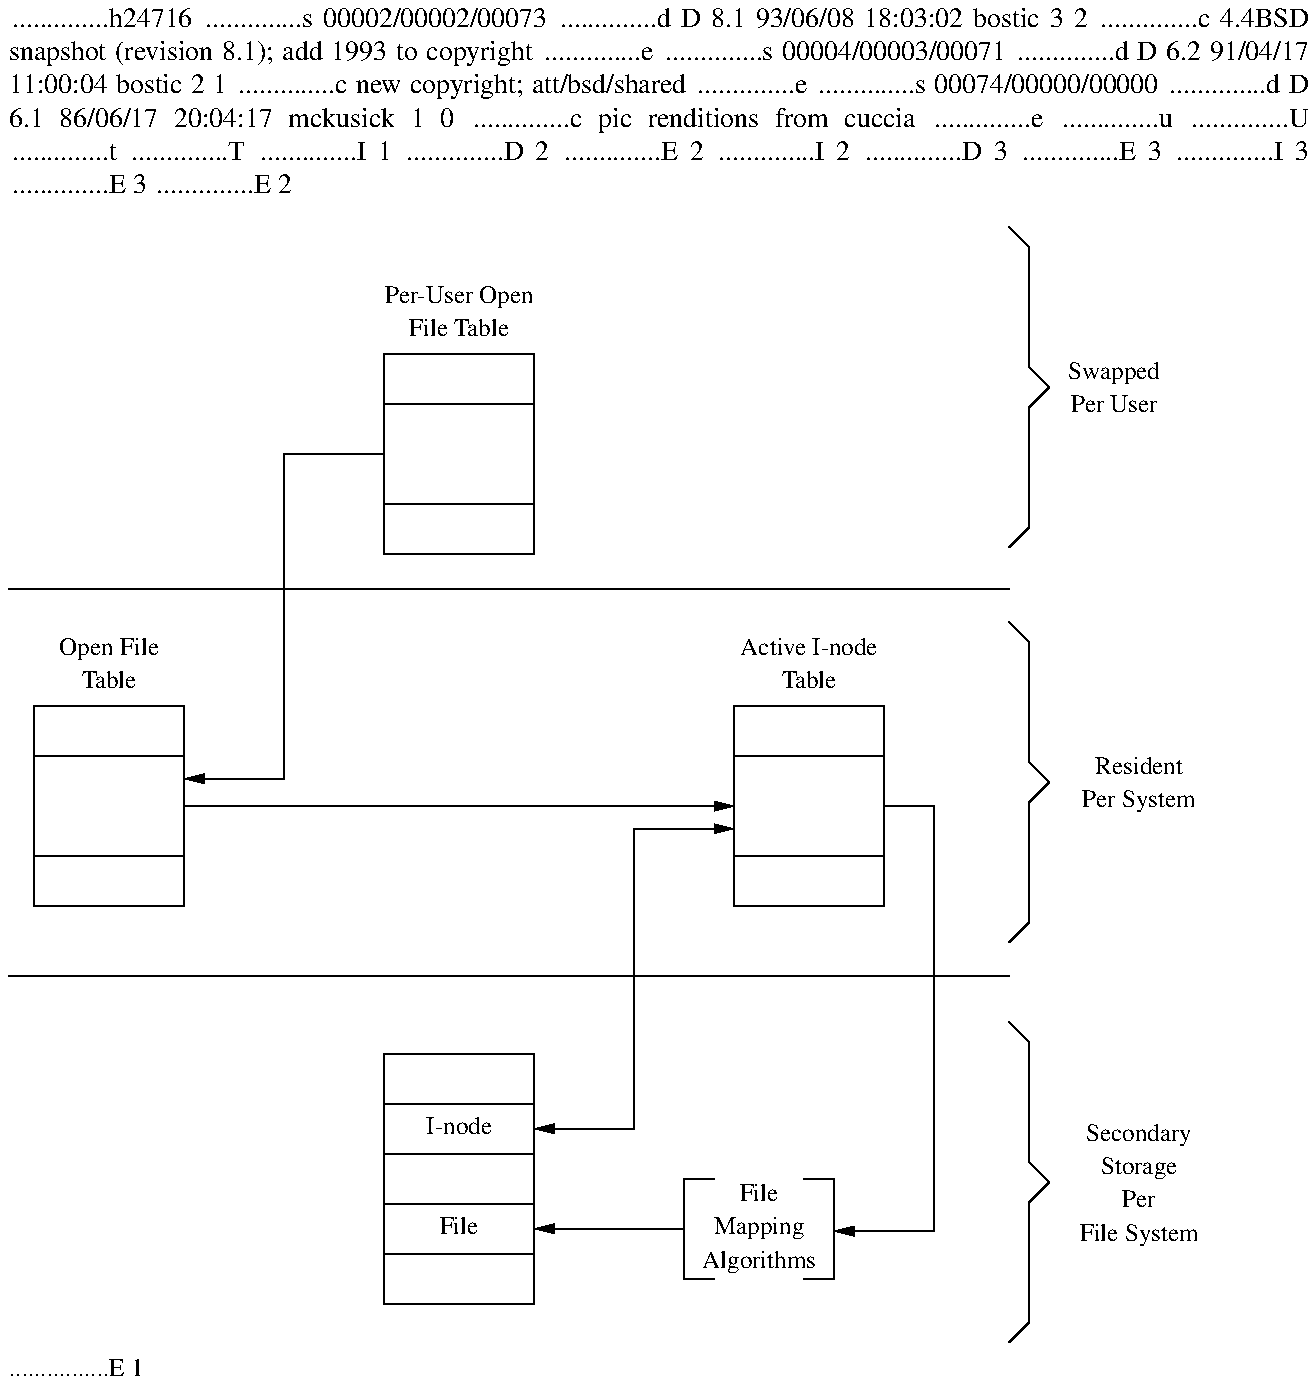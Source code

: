 h24716
s 00002/00002/00073
d D 8.1 93/06/08 18:03:02 bostic 3 2
c 4.4BSD snapshot (revision 8.1); add 1993 to copyright
e
s 00004/00003/00071
d D 6.2 91/04/17 11:00:04 bostic 2 1
c new copyright; att/bsd/shared
e
s 00074/00000/00000
d D 6.1 86/06/17 20:04:17 mckusick 1 0
c pic renditions from cuccia
e
u
U
t
T
I 1
D 2
.\" Copyright (c) 1986 Regents of the University of California.
.\" All rights reserved.  The Berkeley software License Agreement
.\" specifies the terms and conditions for redistribution.
E 2
I 2
D 3
.\" Copyright (c) 1986 The Regents of the University of California.
.\" All rights reserved.
E 3
I 3
.\" Copyright (c) 1986, 1993
.\"	The Regents of the University of California.  All rights reserved.
E 3
.\"
.\" %sccs.include.proprietary.roff%
E 2
.\"
.\"	%W% (Berkeley) %G%
.\"
.PS
.ps 9
[
	PUOFT: [
		A: box invis ht .4i wid 1i "Per-User Open" "File Table"
		B: box ht .25i with .n at A.s
		C: box with .n at B.s
		D: box ht .25i with .n at C.s
	]
	move down 1.0625i left 1.25i from PUOFT.D.s
	OFT: [
		A: box invis ht .4i wid 1i "Open File" "Table"
		B: box ht .25i with .n at A.s
		C: box with .n at B.s
		D: box ht .25i with .n at C.s
	]
	move down 1.0625i right 1.25i from PUOFT.D.s
	AIT: [
		A: box invis ht .4i wid 1i "Active I-node" "Table"
		B: box ht .25i with .n at A.s
		C: box with .n at B.s
		D: box ht .25i with .n at C.s
	]
	move down 2.5i from PUOFT.D.s
	IF: [
		A: box ht .25i
		B: box ht .25i "I-node" with .n at A.s
		C: box ht .25i with .n at B.s
		D: box ht .25i "File" with .n at C.s
		E: box ht .25i with .n at D.s
	]
	move right 1.5i from IF.D.w
	FMA: [
		box invis "File" "Mapping" "Algorithms"
	]
	line from FMA.ne to FMA.se
	line from FMA.nw to FMA.sw
	line left .15i from FMA.se
	line left .15i from FMA.ne
	line right .15i from FMA.nw
	line right .15i from FMA.sw

	arrow from FMA.w to IF.D.e
	arrow from AIT.C.e right .25i then down 2.125i then left .5i
	arrow from OFT.C.e to AIT.C.w
	arrow from PUOFT.C.w left .5i then down 1.625i then left .5i
	arrow <-> from IF.B.e right .5i then up 1.5i then right .5i

	move up .1875i from OFT.A.nw
	line right 5i
	move left 5i down 1.9375i
	line right 5i

	move up 1.63475i right 2.75i from PUOFT.D.s
	line right .1i down .1i then down .6i then right .1i down .1i then left .1i down .1i then down .6i then left .1i down .1i
	move down .34375i right 2.75i from PUOFT.D.s
	line right .1i down .1i then down .6i then right .1i down .1i then left .1i down .1i then down .6i then left .1i down .1i
	move down 2.34375i right 2.75i from PUOFT.D.s
	line right .1i down .1i then down .6i then right .1i down .1i then left .1i down .1i then down .6i then left .1i down .1i

	move up 0.817375i right 2.9i from PUOFT.D.s
	box invis "Swapped" "Per User"
	move down 1.15625i right 2.9i from PUOFT.D.s
	box invis wid 1i "Resident" "Per System"
	move down 3.15675i right 2.9i from PUOFT.D.s
	box invis ht 1i wid 1i "Secondary" "Storage" "Per" "File System"
]
.PE
E 1
